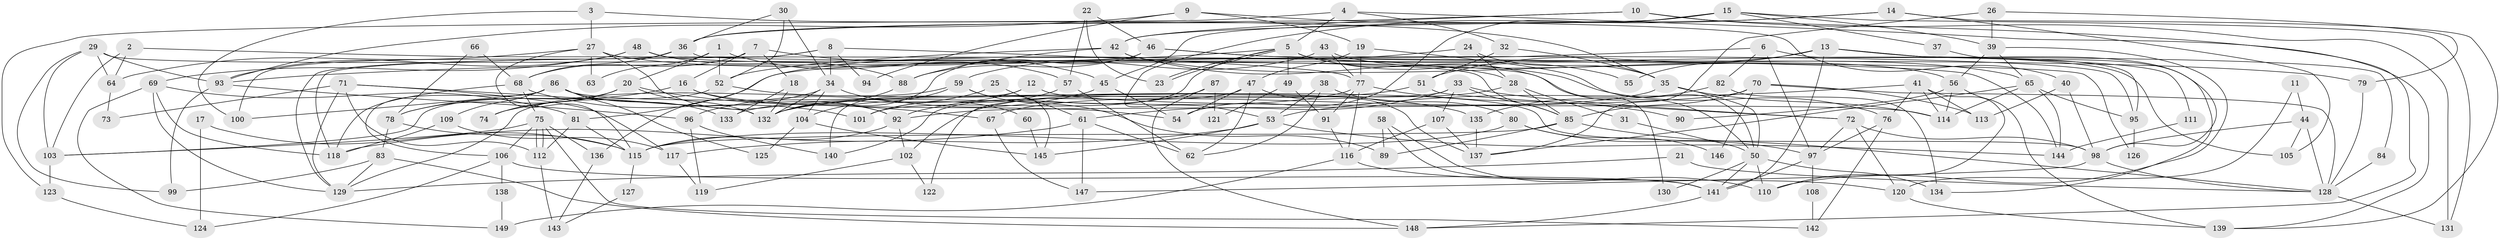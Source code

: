 // Generated by graph-tools (version 1.1) at 2025/02/03/09/25 03:02:02]
// undirected, 149 vertices, 298 edges
graph export_dot {
graph [start="1"]
  node [color=gray90,style=filled];
  1;
  2;
  3;
  4;
  5;
  6;
  7;
  8;
  9;
  10;
  11;
  12;
  13;
  14;
  15;
  16;
  17;
  18;
  19;
  20;
  21;
  22;
  23;
  24;
  25;
  26;
  27;
  28;
  29;
  30;
  31;
  32;
  33;
  34;
  35;
  36;
  37;
  38;
  39;
  40;
  41;
  42;
  43;
  44;
  45;
  46;
  47;
  48;
  49;
  50;
  51;
  52;
  53;
  54;
  55;
  56;
  57;
  58;
  59;
  60;
  61;
  62;
  63;
  64;
  65;
  66;
  67;
  68;
  69;
  70;
  71;
  72;
  73;
  74;
  75;
  76;
  77;
  78;
  79;
  80;
  81;
  82;
  83;
  84;
  85;
  86;
  87;
  88;
  89;
  90;
  91;
  92;
  93;
  94;
  95;
  96;
  97;
  98;
  99;
  100;
  101;
  102;
  103;
  104;
  105;
  106;
  107;
  108;
  109;
  110;
  111;
  112;
  113;
  114;
  115;
  116;
  117;
  118;
  119;
  120;
  121;
  122;
  123;
  124;
  125;
  126;
  127;
  128;
  129;
  130;
  131;
  132;
  133;
  134;
  135;
  136;
  137;
  138;
  139;
  140;
  141;
  142;
  143;
  144;
  145;
  146;
  147;
  148;
  149;
  1 -- 20;
  1 -- 52;
  1 -- 57;
  1 -- 63;
  2 -- 103;
  2 -- 64;
  2 -- 144;
  3 -- 35;
  3 -- 27;
  3 -- 100;
  4 -- 139;
  4 -- 5;
  4 -- 32;
  4 -- 123;
  5 -- 101;
  5 -- 23;
  5 -- 23;
  5 -- 49;
  5 -- 55;
  5 -- 93;
  5 -- 105;
  5 -- 130;
  6 -- 81;
  6 -- 97;
  6 -- 82;
  6 -- 95;
  7 -- 18;
  7 -- 45;
  7 -- 16;
  7 -- 68;
  8 -- 34;
  8 -- 77;
  8 -- 94;
  8 -- 118;
  8 -- 129;
  9 -- 19;
  9 -- 93;
  9 -- 40;
  9 -- 94;
  10 -- 148;
  10 -- 131;
  10 -- 36;
  10 -- 42;
  11 -- 44;
  11 -- 120;
  12 -- 114;
  12 -- 101;
  12 -- 140;
  13 -- 141;
  13 -- 51;
  13 -- 55;
  13 -- 84;
  13 -- 111;
  13 -- 134;
  14 -- 53;
  14 -- 42;
  14 -- 105;
  14 -- 139;
  15 -- 39;
  15 -- 45;
  15 -- 36;
  15 -- 37;
  15 -- 54;
  15 -- 131;
  16 -- 78;
  16 -- 54;
  16 -- 92;
  17 -- 115;
  17 -- 124;
  18 -- 132;
  18 -- 133;
  19 -- 50;
  19 -- 47;
  19 -- 77;
  20 -- 78;
  20 -- 132;
  20 -- 67;
  20 -- 74;
  21 -- 129;
  21 -- 128;
  22 -- 46;
  22 -- 57;
  22 -- 23;
  24 -- 35;
  24 -- 28;
  24 -- 136;
  25 -- 61;
  25 -- 132;
  26 -- 79;
  26 -- 137;
  26 -- 39;
  27 -- 92;
  27 -- 28;
  27 -- 63;
  27 -- 64;
  27 -- 115;
  28 -- 102;
  28 -- 85;
  28 -- 31;
  29 -- 93;
  29 -- 103;
  29 -- 64;
  29 -- 85;
  29 -- 99;
  30 -- 36;
  30 -- 52;
  30 -- 34;
  31 -- 50;
  32 -- 51;
  32 -- 35;
  33 -- 85;
  33 -- 72;
  33 -- 61;
  33 -- 107;
  33 -- 122;
  34 -- 132;
  34 -- 60;
  34 -- 74;
  34 -- 104;
  35 -- 67;
  35 -- 50;
  35 -- 114;
  36 -- 68;
  36 -- 100;
  36 -- 126;
  37 -- 98;
  38 -- 53;
  38 -- 80;
  38 -- 62;
  39 -- 110;
  39 -- 56;
  39 -- 65;
  40 -- 98;
  40 -- 113;
  41 -- 113;
  41 -- 53;
  41 -- 76;
  41 -- 110;
  41 -- 114;
  42 -- 65;
  42 -- 52;
  42 -- 76;
  42 -- 88;
  43 -- 56;
  43 -- 59;
  43 -- 77;
  44 -- 128;
  44 -- 105;
  44 -- 98;
  45 -- 54;
  45 -- 96;
  46 -- 95;
  46 -- 88;
  46 -- 79;
  46 -- 132;
  47 -- 62;
  47 -- 54;
  47 -- 137;
  47 -- 140;
  48 -- 88;
  48 -- 69;
  48 -- 50;
  48 -- 93;
  49 -- 91;
  49 -- 121;
  50 -- 110;
  50 -- 130;
  50 -- 134;
  50 -- 141;
  51 -- 72;
  51 -- 132;
  52 -- 135;
  52 -- 103;
  53 -- 145;
  53 -- 144;
  53 -- 117;
  56 -- 114;
  56 -- 90;
  56 -- 139;
  57 -- 62;
  57 -- 101;
  58 -- 141;
  58 -- 110;
  58 -- 89;
  59 -- 89;
  59 -- 129;
  59 -- 104;
  59 -- 145;
  60 -- 145;
  61 -- 118;
  61 -- 62;
  61 -- 147;
  64 -- 73;
  65 -- 114;
  65 -- 95;
  65 -- 137;
  65 -- 144;
  66 -- 68;
  66 -- 78;
  67 -- 147;
  68 -- 75;
  68 -- 101;
  68 -- 118;
  69 -- 129;
  69 -- 118;
  69 -- 81;
  69 -- 149;
  70 -- 92;
  70 -- 85;
  70 -- 113;
  70 -- 128;
  70 -- 146;
  71 -- 112;
  71 -- 117;
  71 -- 73;
  71 -- 129;
  71 -- 132;
  72 -- 120;
  72 -- 97;
  72 -- 98;
  75 -- 112;
  75 -- 112;
  75 -- 103;
  75 -- 106;
  75 -- 136;
  75 -- 142;
  76 -- 97;
  76 -- 142;
  77 -- 90;
  77 -- 91;
  77 -- 116;
  77 -- 133;
  78 -- 83;
  78 -- 115;
  79 -- 128;
  80 -- 97;
  80 -- 115;
  80 -- 146;
  81 -- 115;
  81 -- 112;
  82 -- 134;
  82 -- 135;
  83 -- 99;
  83 -- 129;
  83 -- 148;
  84 -- 128;
  85 -- 128;
  85 -- 89;
  85 -- 115;
  86 -- 100;
  86 -- 98;
  86 -- 106;
  86 -- 109;
  86 -- 125;
  86 -- 133;
  87 -- 148;
  87 -- 92;
  87 -- 121;
  88 -- 132;
  91 -- 116;
  92 -- 115;
  92 -- 102;
  93 -- 96;
  93 -- 99;
  95 -- 126;
  96 -- 140;
  96 -- 119;
  97 -- 141;
  97 -- 108;
  98 -- 128;
  98 -- 147;
  102 -- 119;
  102 -- 122;
  103 -- 123;
  104 -- 125;
  104 -- 145;
  106 -- 124;
  106 -- 138;
  106 -- 141;
  107 -- 137;
  107 -- 116;
  108 -- 142;
  109 -- 118;
  109 -- 117;
  111 -- 144;
  112 -- 143;
  115 -- 127;
  116 -- 120;
  116 -- 149;
  117 -- 119;
  120 -- 139;
  123 -- 124;
  127 -- 143;
  128 -- 131;
  135 -- 137;
  136 -- 143;
  138 -- 149;
  141 -- 148;
}
